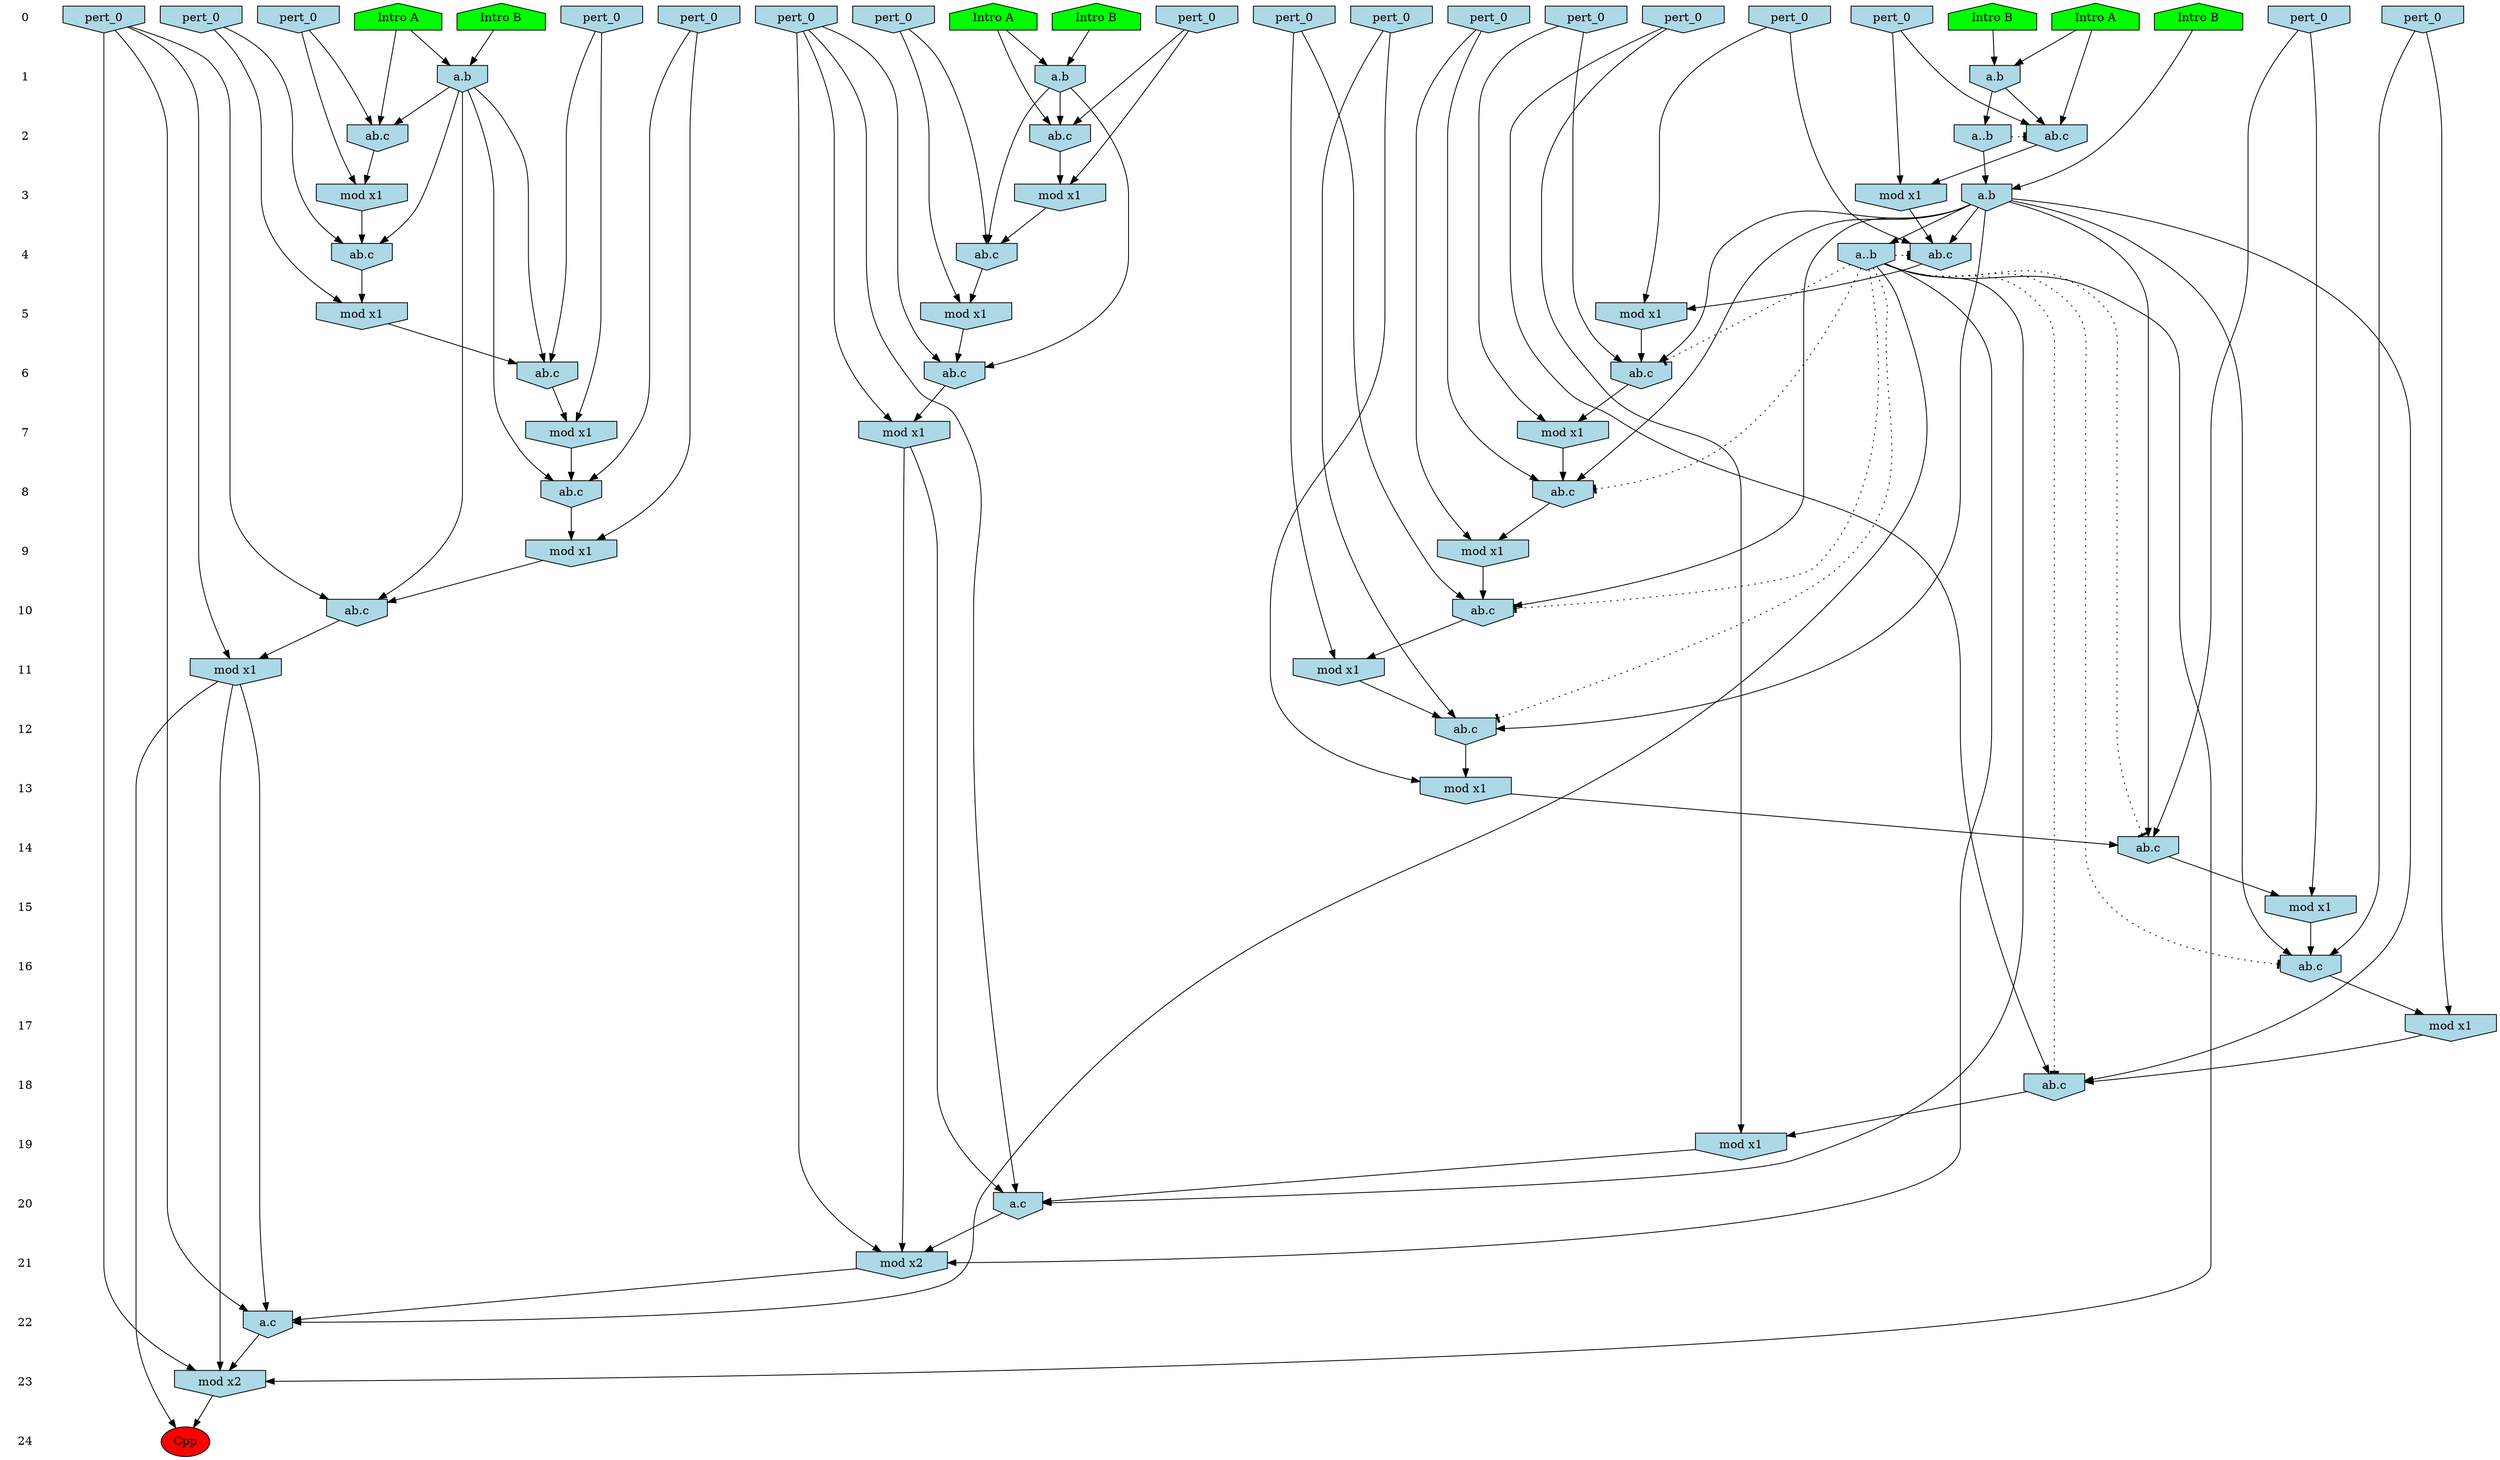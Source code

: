 /* Compression of 1 causal flows obtained in average at 2.010745E+01 t.u */
/* Compressed causal flows were: [10] */
digraph G{
 ranksep=.5 ; 
{ rank = same ; "0" [shape=plaintext] ; node_1 [label ="Intro B", shape=house, style=filled, fillcolor=green] ;
node_2 [label ="Intro A", shape=house, style=filled, fillcolor=green] ;
node_3 [label ="Intro A", shape=house, style=filled, fillcolor=green] ;
node_4 [label ="Intro B", shape=house, style=filled, fillcolor=green] ;
node_5 [label ="Intro A", shape=house, style=filled, fillcolor=green] ;
node_6 [label ="Intro B", shape=house, style=filled, fillcolor=green] ;
node_7 [label ="Intro B", shape=house, style=filled, fillcolor=green] ;
node_11 [label="pert_0", shape=invhouse, style=filled, fillcolor = lightblue] ;
node_12 [label="pert_0", shape=invhouse, style=filled, fillcolor = lightblue] ;
node_13 [label="pert_0", shape=invhouse, style=filled, fillcolor = lightblue] ;
node_14 [label="pert_0", shape=invhouse, style=filled, fillcolor = lightblue] ;
node_15 [label="pert_0", shape=invhouse, style=filled, fillcolor = lightblue] ;
node_16 [label="pert_0", shape=invhouse, style=filled, fillcolor = lightblue] ;
node_17 [label="pert_0", shape=invhouse, style=filled, fillcolor = lightblue] ;
node_18 [label="pert_0", shape=invhouse, style=filled, fillcolor = lightblue] ;
node_19 [label="pert_0", shape=invhouse, style=filled, fillcolor = lightblue] ;
node_20 [label="pert_0", shape=invhouse, style=filled, fillcolor = lightblue] ;
node_21 [label="pert_0", shape=invhouse, style=filled, fillcolor = lightblue] ;
node_22 [label="pert_0", shape=invhouse, style=filled, fillcolor = lightblue] ;
node_23 [label="pert_0", shape=invhouse, style=filled, fillcolor = lightblue] ;
node_24 [label="pert_0", shape=invhouse, style=filled, fillcolor = lightblue] ;
node_25 [label="pert_0", shape=invhouse, style=filled, fillcolor = lightblue] ;
node_26 [label="pert_0", shape=invhouse, style=filled, fillcolor = lightblue] ;
node_27 [label="pert_0", shape=invhouse, style=filled, fillcolor = lightblue] ;
}
{ rank = same ; "1" [shape=plaintext] ; node_8 [label="a.b", shape=invhouse, style=filled, fillcolor = lightblue] ;
node_9 [label="a.b", shape=invhouse, style=filled, fillcolor = lightblue] ;
node_10 [label="a.b", shape=invhouse, style=filled, fillcolor = lightblue] ;
}
{ rank = same ; "2" [shape=plaintext] ; node_28 [label="ab.c", shape=invhouse, style=filled, fillcolor = lightblue] ;
node_29 [label="ab.c", shape=invhouse, style=filled, fillcolor = lightblue] ;
node_30 [label="ab.c", shape=invhouse, style=filled, fillcolor = lightblue] ;
node_31 [label="a..b", shape=invhouse, style=filled, fillcolor = lightblue] ;
}
{ rank = same ; "3" [shape=plaintext] ; node_32 [label="mod x1", shape=invhouse, style=filled, fillcolor = lightblue] ;
node_33 [label="a.b", shape=invhouse, style=filled, fillcolor = lightblue] ;
node_35 [label="mod x1", shape=invhouse, style=filled, fillcolor = lightblue] ;
node_37 [label="mod x1", shape=invhouse, style=filled, fillcolor = lightblue] ;
}
{ rank = same ; "4" [shape=plaintext] ; node_34 [label="ab.c", shape=invhouse, style=filled, fillcolor = lightblue] ;
node_36 [label="ab.c", shape=invhouse, style=filled, fillcolor = lightblue] ;
node_38 [label="ab.c", shape=invhouse, style=filled, fillcolor = lightblue] ;
node_63 [label="a..b", shape=invhouse, style=filled, fillcolor = lightblue] ;
}
{ rank = same ; "5" [shape=plaintext] ; node_39 [label="mod x1", shape=invhouse, style=filled, fillcolor = lightblue] ;
node_41 [label="mod x1", shape=invhouse, style=filled, fillcolor = lightblue] ;
node_50 [label="mod x1", shape=invhouse, style=filled, fillcolor = lightblue] ;
}
{ rank = same ; "6" [shape=plaintext] ; node_40 [label="ab.c", shape=invhouse, style=filled, fillcolor = lightblue] ;
node_42 [label="ab.c", shape=invhouse, style=filled, fillcolor = lightblue] ;
node_51 [label="ab.c", shape=invhouse, style=filled, fillcolor = lightblue] ;
}
{ rank = same ; "7" [shape=plaintext] ; node_43 [label="mod x1", shape=invhouse, style=filled, fillcolor = lightblue] ;
node_47 [label="mod x1", shape=invhouse, style=filled, fillcolor = lightblue] ;
node_58 [label="mod x1", shape=invhouse, style=filled, fillcolor = lightblue] ;
}
{ rank = same ; "8" [shape=plaintext] ; node_44 [label="ab.c", shape=invhouse, style=filled, fillcolor = lightblue] ;
node_48 [label="ab.c", shape=invhouse, style=filled, fillcolor = lightblue] ;
}
{ rank = same ; "9" [shape=plaintext] ; node_45 [label="mod x1", shape=invhouse, style=filled, fillcolor = lightblue] ;
node_52 [label="mod x1", shape=invhouse, style=filled, fillcolor = lightblue] ;
}
{ rank = same ; "10" [shape=plaintext] ; node_46 [label="ab.c", shape=invhouse, style=filled, fillcolor = lightblue] ;
node_53 [label="ab.c", shape=invhouse, style=filled, fillcolor = lightblue] ;
}
{ rank = same ; "11" [shape=plaintext] ; node_49 [label="mod x1", shape=invhouse, style=filled, fillcolor = lightblue] ;
node_54 [label="mod x1", shape=invhouse, style=filled, fillcolor = lightblue] ;
}
{ rank = same ; "12" [shape=plaintext] ; node_55 [label="ab.c", shape=invhouse, style=filled, fillcolor = lightblue] ;
}
{ rank = same ; "13" [shape=plaintext] ; node_56 [label="mod x1", shape=invhouse, style=filled, fillcolor = lightblue] ;
}
{ rank = same ; "14" [shape=plaintext] ; node_57 [label="ab.c", shape=invhouse, style=filled, fillcolor = lightblue] ;
}
{ rank = same ; "15" [shape=plaintext] ; node_59 [label="mod x1", shape=invhouse, style=filled, fillcolor = lightblue] ;
}
{ rank = same ; "16" [shape=plaintext] ; node_60 [label="ab.c", shape=invhouse, style=filled, fillcolor = lightblue] ;
}
{ rank = same ; "17" [shape=plaintext] ; node_61 [label="mod x1", shape=invhouse, style=filled, fillcolor = lightblue] ;
}
{ rank = same ; "18" [shape=plaintext] ; node_62 [label="ab.c", shape=invhouse, style=filled, fillcolor = lightblue] ;
}
{ rank = same ; "19" [shape=plaintext] ; node_64 [label="mod x1", shape=invhouse, style=filled, fillcolor = lightblue] ;
}
{ rank = same ; "20" [shape=plaintext] ; node_65 [label="a.c", shape=invhouse, style=filled, fillcolor = lightblue] ;
}
{ rank = same ; "21" [shape=plaintext] ; node_66 [label="mod x2", shape=invhouse, style=filled, fillcolor = lightblue] ;
}
{ rank = same ; "22" [shape=plaintext] ; node_67 [label="a.c", shape=invhouse, style=filled, fillcolor = lightblue] ;
}
{ rank = same ; "23" [shape=plaintext] ; node_68 [label="mod x2", shape=invhouse, style=filled, fillcolor = lightblue] ;
}
{ rank = same ; "24" [shape=plaintext] ; node_69 [label ="Cpp", style=filled, fillcolor=red] ;
}
"0" -> "1" [style="invis"]; 
"1" -> "2" [style="invis"]; 
"2" -> "3" [style="invis"]; 
"3" -> "4" [style="invis"]; 
"4" -> "5" [style="invis"]; 
"5" -> "6" [style="invis"]; 
"6" -> "7" [style="invis"]; 
"7" -> "8" [style="invis"]; 
"8" -> "9" [style="invis"]; 
"9" -> "10" [style="invis"]; 
"10" -> "11" [style="invis"]; 
"11" -> "12" [style="invis"]; 
"12" -> "13" [style="invis"]; 
"13" -> "14" [style="invis"]; 
"14" -> "15" [style="invis"]; 
"15" -> "16" [style="invis"]; 
"16" -> "17" [style="invis"]; 
"17" -> "18" [style="invis"]; 
"18" -> "19" [style="invis"]; 
"19" -> "20" [style="invis"]; 
"20" -> "21" [style="invis"]; 
"21" -> "22" [style="invis"]; 
"22" -> "23" [style="invis"]; 
"23" -> "24" [style="invis"]; 
node_1 -> node_8
node_5 -> node_8
node_3 -> node_9
node_7 -> node_9
node_2 -> node_10
node_6 -> node_10
node_3 -> node_28
node_9 -> node_28
node_25 -> node_28
node_2 -> node_29
node_10 -> node_29
node_27 -> node_29
node_5 -> node_30
node_8 -> node_30
node_18 -> node_30
node_8 -> node_31
node_18 -> node_32
node_30 -> node_32
node_4 -> node_33
node_31 -> node_33
node_21 -> node_34
node_32 -> node_34
node_33 -> node_34
node_27 -> node_35
node_29 -> node_35
node_10 -> node_36
node_14 -> node_36
node_35 -> node_36
node_25 -> node_37
node_28 -> node_37
node_9 -> node_38
node_13 -> node_38
node_37 -> node_38
node_14 -> node_39
node_36 -> node_39
node_10 -> node_40
node_16 -> node_40
node_39 -> node_40
node_21 -> node_41
node_34 -> node_41
node_17 -> node_42
node_33 -> node_42
node_41 -> node_42
node_16 -> node_43
node_40 -> node_43
node_10 -> node_44
node_23 -> node_44
node_43 -> node_44
node_23 -> node_45
node_44 -> node_45
node_10 -> node_46
node_26 -> node_46
node_45 -> node_46
node_17 -> node_47
node_42 -> node_47
node_20 -> node_48
node_33 -> node_48
node_47 -> node_48
node_26 -> node_49
node_46 -> node_49
node_13 -> node_50
node_38 -> node_50
node_9 -> node_51
node_19 -> node_51
node_50 -> node_51
node_20 -> node_52
node_48 -> node_52
node_15 -> node_53
node_33 -> node_53
node_52 -> node_53
node_15 -> node_54
node_53 -> node_54
node_24 -> node_55
node_33 -> node_55
node_54 -> node_55
node_24 -> node_56
node_55 -> node_56
node_12 -> node_57
node_33 -> node_57
node_56 -> node_57
node_19 -> node_58
node_51 -> node_58
node_12 -> node_59
node_57 -> node_59
node_22 -> node_60
node_33 -> node_60
node_59 -> node_60
node_22 -> node_61
node_60 -> node_61
node_11 -> node_62
node_33 -> node_62
node_61 -> node_62
node_33 -> node_63
node_11 -> node_64
node_62 -> node_64
node_19 -> node_65
node_58 -> node_65
node_63 -> node_65
node_64 -> node_65
node_19 -> node_66
node_58 -> node_66
node_63 -> node_66
node_65 -> node_66
node_26 -> node_67
node_49 -> node_67
node_63 -> node_67
node_66 -> node_67
node_26 -> node_68
node_49 -> node_68
node_63 -> node_68
node_67 -> node_68
node_49 -> node_69
node_68 -> node_69
node_31 -> node_30 [style=dotted, arrowhead = tee] 
node_63 -> node_34 [style=dotted, arrowhead = tee] 
node_63 -> node_42 [style=dotted, arrowhead = tee] 
node_63 -> node_48 [style=dotted, arrowhead = tee] 
node_63 -> node_53 [style=dotted, arrowhead = tee] 
node_63 -> node_55 [style=dotted, arrowhead = tee] 
node_63 -> node_57 [style=dotted, arrowhead = tee] 
node_63 -> node_60 [style=dotted, arrowhead = tee] 
node_63 -> node_62 [style=dotted, arrowhead = tee] 
}
/*
 Dot generation time: 0.000000
*/